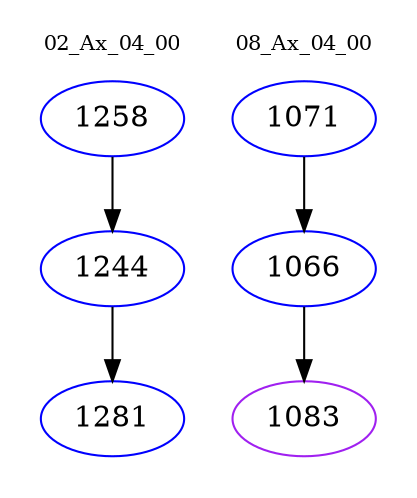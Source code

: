 digraph{
subgraph cluster_0 {
color = white
label = "02_Ax_04_00";
fontsize=10;
T0_1258 [label="1258", color="blue"]
T0_1258 -> T0_1244 [color="black"]
T0_1244 [label="1244", color="blue"]
T0_1244 -> T0_1281 [color="black"]
T0_1281 [label="1281", color="blue"]
}
subgraph cluster_1 {
color = white
label = "08_Ax_04_00";
fontsize=10;
T1_1071 [label="1071", color="blue"]
T1_1071 -> T1_1066 [color="black"]
T1_1066 [label="1066", color="blue"]
T1_1066 -> T1_1083 [color="black"]
T1_1083 [label="1083", color="purple"]
}
}
